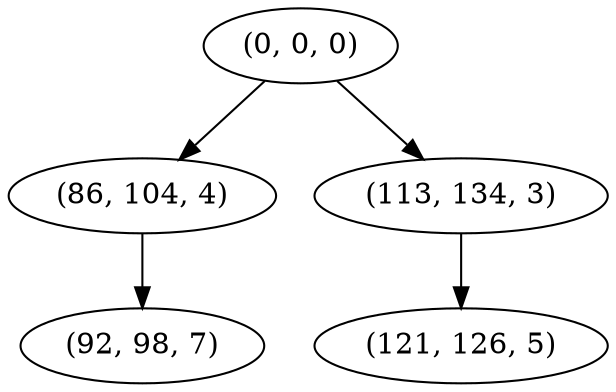 digraph tree {
    "(0, 0, 0)";
    "(86, 104, 4)";
    "(92, 98, 7)";
    "(113, 134, 3)";
    "(121, 126, 5)";
    "(0, 0, 0)" -> "(86, 104, 4)";
    "(0, 0, 0)" -> "(113, 134, 3)";
    "(86, 104, 4)" -> "(92, 98, 7)";
    "(113, 134, 3)" -> "(121, 126, 5)";
}
